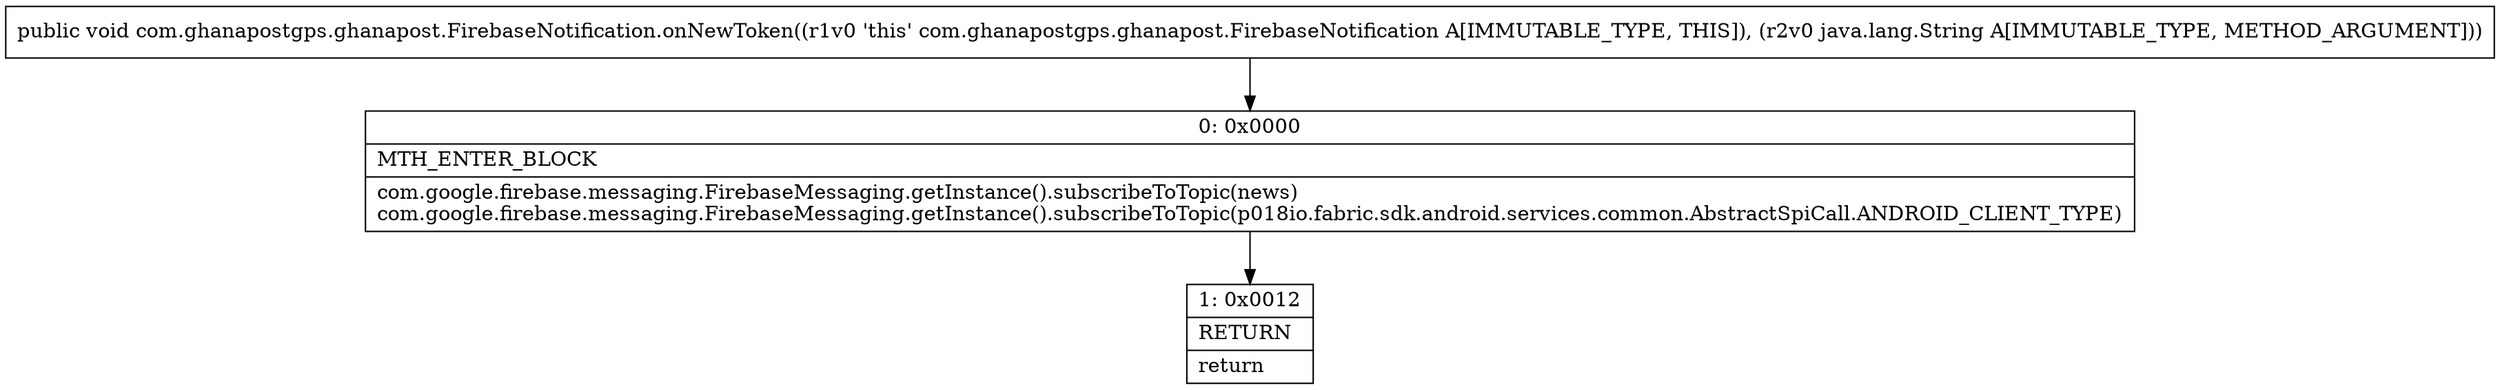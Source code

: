 digraph "CFG forcom.ghanapostgps.ghanapost.FirebaseNotification.onNewToken(Ljava\/lang\/String;)V" {
Node_0 [shape=record,label="{0\:\ 0x0000|MTH_ENTER_BLOCK\l|com.google.firebase.messaging.FirebaseMessaging.getInstance().subscribeToTopic(news)\lcom.google.firebase.messaging.FirebaseMessaging.getInstance().subscribeToTopic(p018io.fabric.sdk.android.services.common.AbstractSpiCall.ANDROID_CLIENT_TYPE)\l}"];
Node_1 [shape=record,label="{1\:\ 0x0012|RETURN\l|return\l}"];
MethodNode[shape=record,label="{public void com.ghanapostgps.ghanapost.FirebaseNotification.onNewToken((r1v0 'this' com.ghanapostgps.ghanapost.FirebaseNotification A[IMMUTABLE_TYPE, THIS]), (r2v0 java.lang.String A[IMMUTABLE_TYPE, METHOD_ARGUMENT])) }"];
MethodNode -> Node_0;
Node_0 -> Node_1;
}

